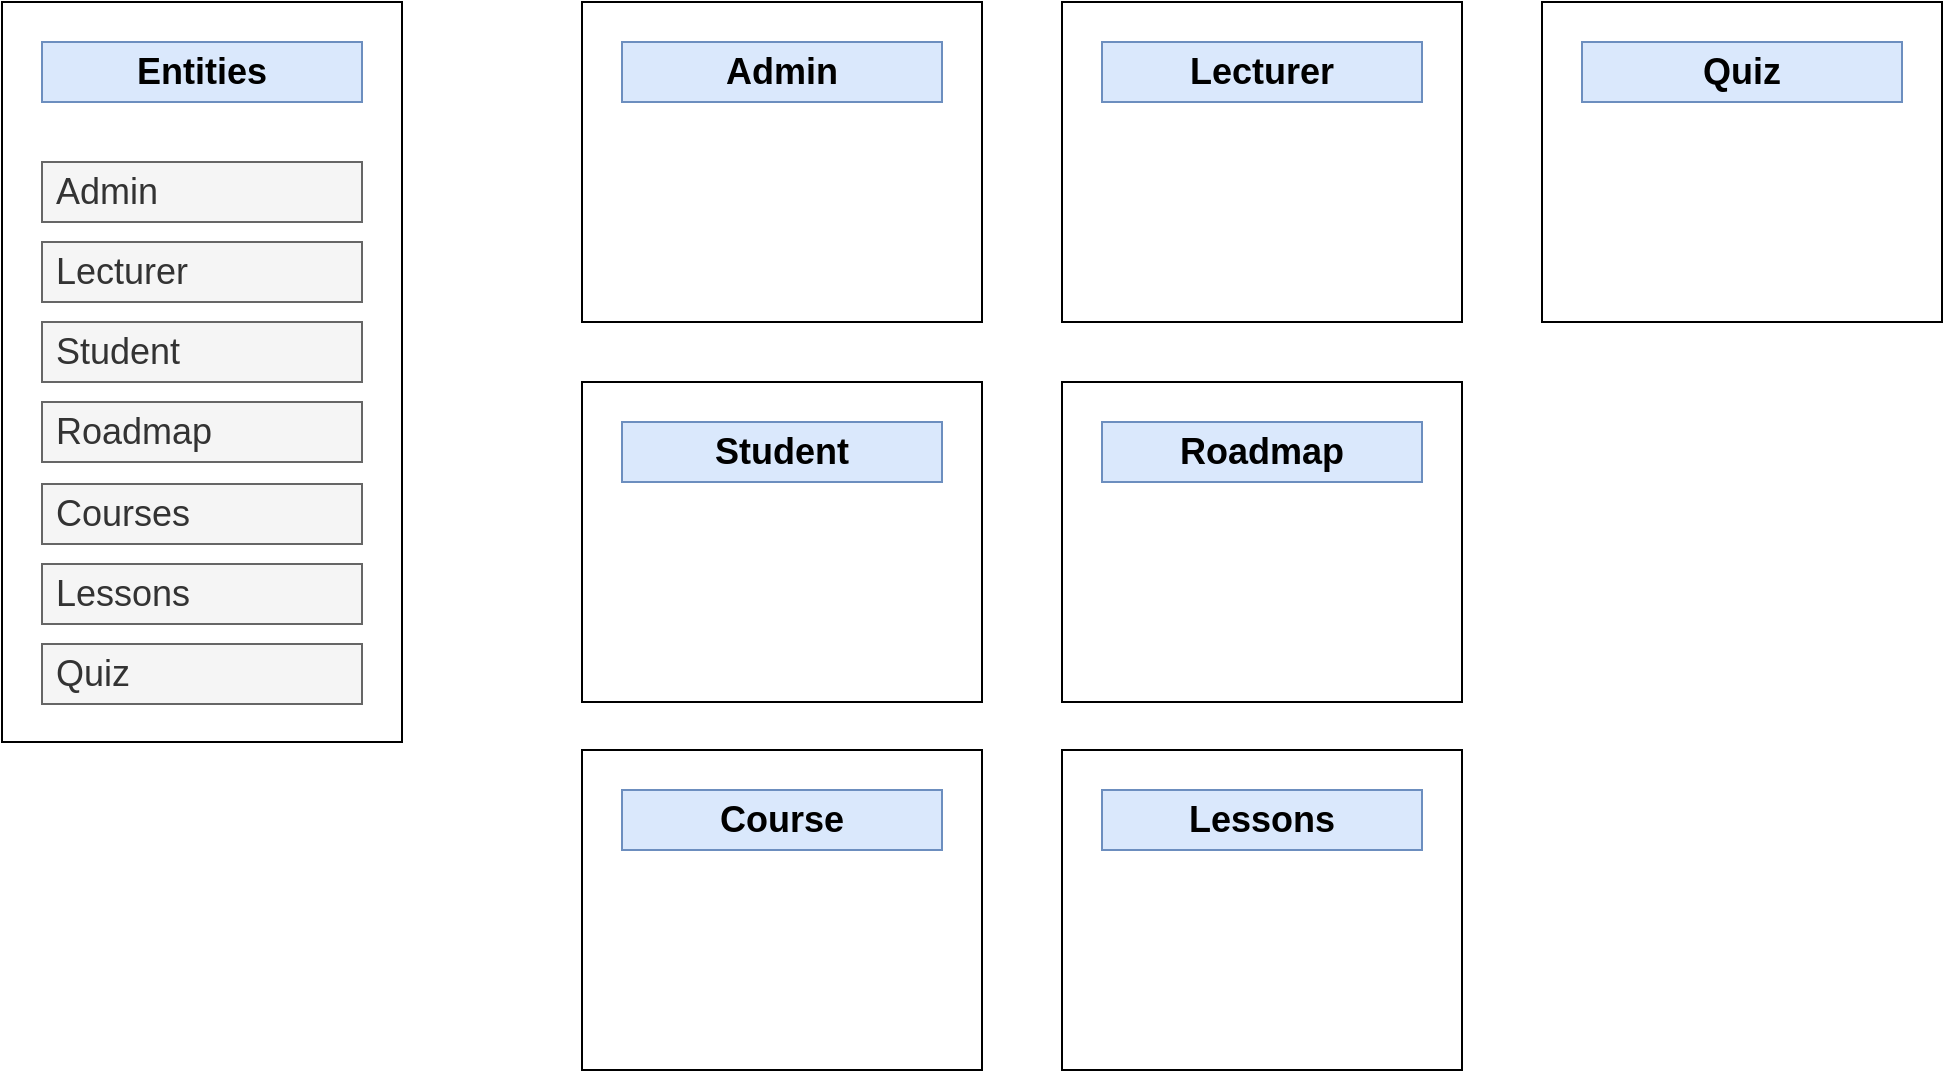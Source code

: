<mxfile version="20.4.0" type="github">
  <diagram id="ELzksmDTUetFW_sS62uW" name="Page-1">
    <mxGraphModel dx="1176" dy="854" grid="1" gridSize="10" guides="1" tooltips="1" connect="1" arrows="1" fold="1" page="1" pageScale="1" pageWidth="1169" pageHeight="827" math="0" shadow="0">
      <root>
        <mxCell id="0" />
        <mxCell id="1" parent="0" />
        <mxCell id="PkQi8sEh-UZbKDsbQBtw-1" value="" style="rounded=0;whiteSpace=wrap;html=1;align=left;" vertex="1" parent="1">
          <mxGeometry x="40" y="40" width="200" height="370" as="geometry" />
        </mxCell>
        <mxCell id="PkQi8sEh-UZbKDsbQBtw-2" value="&lt;b&gt;&lt;font style=&quot;font-size: 18px;&quot;&gt;Entities&lt;/font&gt;&lt;/b&gt;" style="text;html=1;strokeColor=#6c8ebf;fillColor=#dae8fc;align=center;verticalAlign=middle;whiteSpace=wrap;rounded=0;" vertex="1" parent="1">
          <mxGeometry x="60" y="60" width="160" height="30" as="geometry" />
        </mxCell>
        <mxCell id="PkQi8sEh-UZbKDsbQBtw-3" value="&amp;nbsp;Admin" style="text;html=1;strokeColor=#666666;fillColor=#f5f5f5;align=left;verticalAlign=middle;whiteSpace=wrap;rounded=0;fontSize=18;fontColor=#333333;" vertex="1" parent="1">
          <mxGeometry x="60" y="120" width="160" height="30" as="geometry" />
        </mxCell>
        <mxCell id="PkQi8sEh-UZbKDsbQBtw-4" value="&amp;nbsp;Courses" style="text;html=1;strokeColor=#666666;fillColor=#f5f5f5;align=left;verticalAlign=middle;whiteSpace=wrap;rounded=0;fontSize=18;fontColor=#333333;" vertex="1" parent="1">
          <mxGeometry x="60" y="281" width="160" height="30" as="geometry" />
        </mxCell>
        <mxCell id="PkQi8sEh-UZbKDsbQBtw-5" value="&amp;nbsp;Lessons" style="text;html=1;strokeColor=#666666;fillColor=#f5f5f5;align=left;verticalAlign=middle;whiteSpace=wrap;rounded=0;fontSize=18;fontColor=#333333;" vertex="1" parent="1">
          <mxGeometry x="60" y="321" width="160" height="30" as="geometry" />
        </mxCell>
        <mxCell id="PkQi8sEh-UZbKDsbQBtw-6" value="&amp;nbsp;Quiz" style="text;html=1;strokeColor=#666666;fillColor=#f5f5f5;align=left;verticalAlign=middle;whiteSpace=wrap;rounded=0;fontSize=18;fontColor=#333333;" vertex="1" parent="1">
          <mxGeometry x="60" y="361" width="160" height="30" as="geometry" />
        </mxCell>
        <mxCell id="PkQi8sEh-UZbKDsbQBtw-7" value="&amp;nbsp;Lecturer" style="text;html=1;strokeColor=#666666;fillColor=#f5f5f5;align=left;verticalAlign=middle;whiteSpace=wrap;rounded=0;fontSize=18;fontColor=#333333;" vertex="1" parent="1">
          <mxGeometry x="60" y="160" width="160" height="30" as="geometry" />
        </mxCell>
        <mxCell id="PkQi8sEh-UZbKDsbQBtw-8" value="&amp;nbsp;Student" style="text;html=1;strokeColor=#666666;fillColor=#f5f5f5;align=left;verticalAlign=middle;whiteSpace=wrap;rounded=0;fontSize=18;fontColor=#333333;" vertex="1" parent="1">
          <mxGeometry x="60" y="200" width="160" height="30" as="geometry" />
        </mxCell>
        <mxCell id="PkQi8sEh-UZbKDsbQBtw-9" value="&amp;nbsp;Roadmap" style="text;html=1;strokeColor=#666666;fillColor=#f5f5f5;align=left;verticalAlign=middle;whiteSpace=wrap;rounded=0;fontSize=18;fontColor=#333333;" vertex="1" parent="1">
          <mxGeometry x="60" y="240" width="160" height="30" as="geometry" />
        </mxCell>
        <mxCell id="PkQi8sEh-UZbKDsbQBtw-10" value="" style="rounded=0;whiteSpace=wrap;html=1;align=left;" vertex="1" parent="1">
          <mxGeometry x="330" y="40" width="200" height="160" as="geometry" />
        </mxCell>
        <mxCell id="PkQi8sEh-UZbKDsbQBtw-11" value="&lt;b&gt;&lt;font style=&quot;font-size: 18px;&quot;&gt;Admin&lt;/font&gt;&lt;/b&gt;" style="text;html=1;strokeColor=#6c8ebf;fillColor=#dae8fc;align=center;verticalAlign=middle;whiteSpace=wrap;rounded=0;" vertex="1" parent="1">
          <mxGeometry x="350" y="60" width="160" height="30" as="geometry" />
        </mxCell>
        <mxCell id="PkQi8sEh-UZbKDsbQBtw-12" value="" style="rounded=0;whiteSpace=wrap;html=1;align=left;" vertex="1" parent="1">
          <mxGeometry x="570" y="40" width="200" height="160" as="geometry" />
        </mxCell>
        <mxCell id="PkQi8sEh-UZbKDsbQBtw-13" value="&lt;b&gt;&lt;font style=&quot;font-size: 18px;&quot;&gt;Lecturer&lt;/font&gt;&lt;/b&gt;" style="text;html=1;strokeColor=#6c8ebf;fillColor=#dae8fc;align=center;verticalAlign=middle;whiteSpace=wrap;rounded=0;" vertex="1" parent="1">
          <mxGeometry x="590" y="60" width="160" height="30" as="geometry" />
        </mxCell>
        <mxCell id="PkQi8sEh-UZbKDsbQBtw-14" value="" style="rounded=0;whiteSpace=wrap;html=1;align=left;" vertex="1" parent="1">
          <mxGeometry x="330" y="230" width="200" height="160" as="geometry" />
        </mxCell>
        <mxCell id="PkQi8sEh-UZbKDsbQBtw-15" value="&lt;b&gt;&lt;font style=&quot;font-size: 18px;&quot;&gt;Student&lt;/font&gt;&lt;/b&gt;" style="text;html=1;strokeColor=#6c8ebf;fillColor=#dae8fc;align=center;verticalAlign=middle;whiteSpace=wrap;rounded=0;" vertex="1" parent="1">
          <mxGeometry x="350" y="250" width="160" height="30" as="geometry" />
        </mxCell>
        <mxCell id="PkQi8sEh-UZbKDsbQBtw-16" value="" style="rounded=0;whiteSpace=wrap;html=1;align=left;" vertex="1" parent="1">
          <mxGeometry x="570" y="230" width="200" height="160" as="geometry" />
        </mxCell>
        <mxCell id="PkQi8sEh-UZbKDsbQBtw-17" value="&lt;b&gt;&lt;font style=&quot;font-size: 18px;&quot;&gt;Roadmap&lt;/font&gt;&lt;/b&gt;" style="text;html=1;strokeColor=#6c8ebf;fillColor=#dae8fc;align=center;verticalAlign=middle;whiteSpace=wrap;rounded=0;" vertex="1" parent="1">
          <mxGeometry x="590" y="250" width="160" height="30" as="geometry" />
        </mxCell>
        <mxCell id="PkQi8sEh-UZbKDsbQBtw-18" value="" style="rounded=0;whiteSpace=wrap;html=1;align=left;" vertex="1" parent="1">
          <mxGeometry x="330" y="414" width="200" height="160" as="geometry" />
        </mxCell>
        <mxCell id="PkQi8sEh-UZbKDsbQBtw-19" value="&lt;b&gt;&lt;font style=&quot;font-size: 18px;&quot;&gt;Course&lt;/font&gt;&lt;/b&gt;" style="text;html=1;strokeColor=#6c8ebf;fillColor=#dae8fc;align=center;verticalAlign=middle;whiteSpace=wrap;rounded=0;" vertex="1" parent="1">
          <mxGeometry x="350" y="434" width="160" height="30" as="geometry" />
        </mxCell>
        <mxCell id="PkQi8sEh-UZbKDsbQBtw-20" value="" style="rounded=0;whiteSpace=wrap;html=1;align=left;" vertex="1" parent="1">
          <mxGeometry x="570" y="414" width="200" height="160" as="geometry" />
        </mxCell>
        <mxCell id="PkQi8sEh-UZbKDsbQBtw-21" value="&lt;b&gt;&lt;font style=&quot;font-size: 18px;&quot;&gt;Lessons&lt;/font&gt;&lt;/b&gt;" style="text;html=1;strokeColor=#6c8ebf;fillColor=#dae8fc;align=center;verticalAlign=middle;whiteSpace=wrap;rounded=0;" vertex="1" parent="1">
          <mxGeometry x="590" y="434" width="160" height="30" as="geometry" />
        </mxCell>
        <mxCell id="PkQi8sEh-UZbKDsbQBtw-22" value="" style="rounded=0;whiteSpace=wrap;html=1;align=left;" vertex="1" parent="1">
          <mxGeometry x="810" y="40" width="200" height="160" as="geometry" />
        </mxCell>
        <mxCell id="PkQi8sEh-UZbKDsbQBtw-23" value="&lt;span style=&quot;font-size: 18px;&quot;&gt;&lt;b&gt;Quiz&lt;/b&gt;&lt;/span&gt;" style="text;html=1;strokeColor=#6c8ebf;fillColor=#dae8fc;align=center;verticalAlign=middle;whiteSpace=wrap;rounded=0;" vertex="1" parent="1">
          <mxGeometry x="830" y="60" width="160" height="30" as="geometry" />
        </mxCell>
      </root>
    </mxGraphModel>
  </diagram>
</mxfile>
